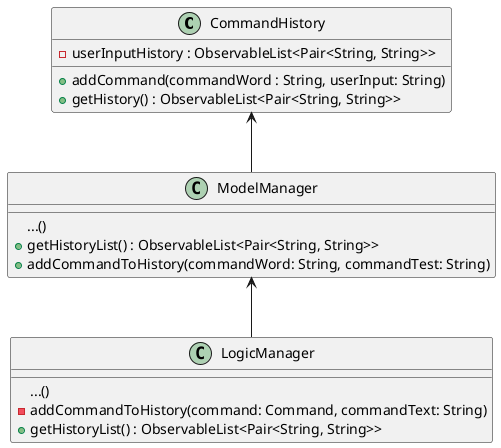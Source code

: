 @startuml

class CommandHistory
CommandHistory : -userInputHistory : ObservableList<Pair<String, String>>
CommandHistory : +addCommand(commandWord : String, userInput: String)
CommandHistory : +getHistory() : ObservableList<Pair<String, String>>

class ModelManager
CommandHistory <-- ModelManager
ModelManager : ...()
ModelManager : +getHistoryList() : ObservableList<Pair<String, String>>
ModelManager : +addCommandToHistory(commandWord: String, commandTest: String)

class LogicManager
ModelManager <-- LogicManager
LogicManager : ...()
LogicManager : -addCommandToHistory(command: Command, commandText: String)
LogicManager : +getHistoryList() : ObservableList<Pair<String, String>>

@enduml
